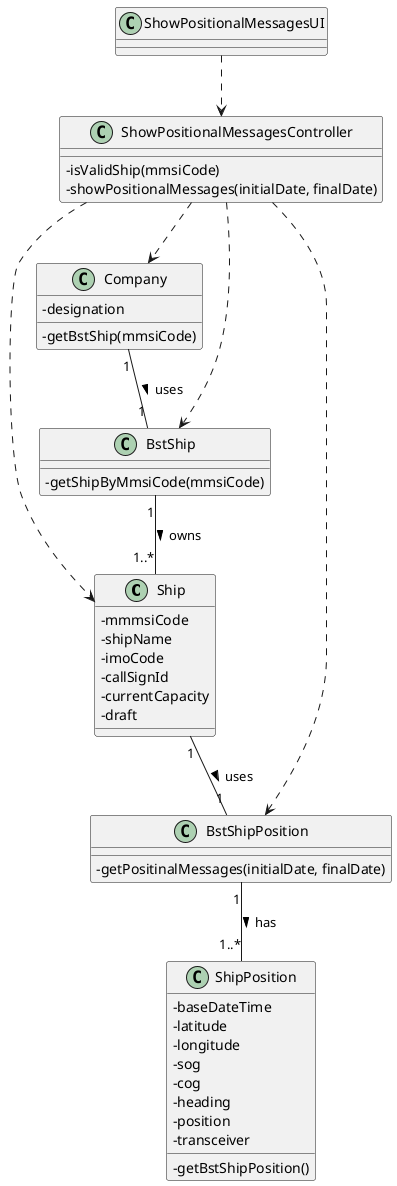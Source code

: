 @startuml

skinparam classAttributeIconSize 0


class Ship {
    -mmmsiCode
    -shipName
    -imoCode
    -callSignId
    -currentCapacity /'added by us'/
    -draft
}

class ShipPosition {
    -baseDateTime
    -latitude
    -longitude
    -sog
    -cog
    -heading
    -position
    -transceiver
    -getBstShipPosition()
}

class BstShip {
    -getShipByMmsiCode(mmsiCode)
}

class BstShipPosition {
    -getPositinalMessages(initialDate, finalDate)
}

class ShowPositionalMessagesUI {}

class ShowPositionalMessagesController {
    -isValidShip(mmsiCode)
    -showPositionalMessages(initialDate, finalDate)
}

class Company {
    -designation
    -getBstShip(mmsiCode)
}

/'Ship "1" -- "1..*" ShipPosition : has >'/
/'Company "1" -- "1..*" Ship : owns >'/

Company "1" -- "1" BstShip : uses >
BstShip "1" -- "1..*" Ship : owns >
Ship "1" -- "1" BstShipPosition : uses >
BstShipPosition "1" -- "1..*" ShipPosition : has >
ShowPositionalMessagesUI ..> ShowPositionalMessagesController
ShowPositionalMessagesController ..> Company
ShowPositionalMessagesController ..> BstShip
ShowPositionalMessagesController ..> Ship
ShowPositionalMessagesController ..> BstShipPosition


@enduml